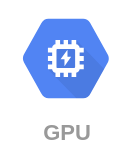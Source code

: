 <mxfile version="13.4.9" type="github">
  <diagram id="EDDF_HHRpwpnEUwHcXVp" name="Page-1">
    <mxGraphModel dx="782" dy="429" grid="1" gridSize="10" guides="1" tooltips="1" connect="1" arrows="1" fold="1" page="1" pageScale="1" pageWidth="827" pageHeight="1169" math="0" shadow="0">
      <root>
        <mxCell id="0" />
        <mxCell id="1" parent="0" />
        <mxCell id="d_cwnuiEnnp7uAsUjj89-1" value="GPU" style="html=1;fillColor=#5184F3;strokeColor=none;verticalAlign=top;labelPosition=center;verticalLabelPosition=bottom;align=center;spacingTop=-6;fontSize=11;fontStyle=1;fontColor=#999999;shape=mxgraph.gcp2.hexIcon;prIcon=gpu" vertex="1" parent="1">
          <mxGeometry x="260" y="150" width="66" height="58.5" as="geometry" />
        </mxCell>
      </root>
    </mxGraphModel>
  </diagram>
</mxfile>
